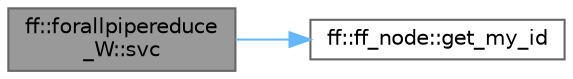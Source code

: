 digraph "ff::forallpipereduce_W::svc"
{
 // LATEX_PDF_SIZE
  bgcolor="transparent";
  edge [fontname=Helvetica,fontsize=10,labelfontname=Helvetica,labelfontsize=10];
  node [fontname=Helvetica,fontsize=10,shape=box,height=0.2,width=0.4];
  rankdir="LR";
  Node1 [id="Node000001",label="ff::forallpipereduce\l_W::svc",height=0.2,width=0.4,color="gray40", fillcolor="grey60", style="filled", fontcolor="black",tooltip="The service callback (should be filled by user with parallel activity business code)"];
  Node1 -> Node2 [id="edge1_Node000001_Node000002",color="steelblue1",style="solid",tooltip=" "];
  Node2 [id="Node000002",label="ff::ff_node::get_my_id",height=0.2,width=0.4,color="grey40", fillcolor="white", style="filled",URL="$classff_1_1ff__node.html#a32d30503e0a33406841d77bc1f4dc2e2",tooltip="Returns the identifier of the node (not unique)"];
}
